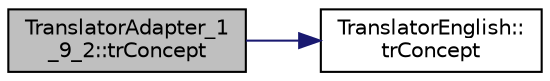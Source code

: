 digraph "TranslatorAdapter_1_9_2::trConcept"
{
 // LATEX_PDF_SIZE
  edge [fontname="Helvetica",fontsize="10",labelfontname="Helvetica",labelfontsize="10"];
  node [fontname="Helvetica",fontsize="10",shape=record];
  rankdir="LR";
  Node1 [label="TranslatorAdapter_1\l_9_2::trConcept",height=0.2,width=0.4,color="black", fillcolor="grey75", style="filled", fontcolor="black",tooltip=" "];
  Node1 -> Node2 [color="midnightblue",fontsize="10",style="solid",fontname="Helvetica"];
  Node2 [label="TranslatorEnglish::\ltrConcept",height=0.2,width=0.4,color="black", fillcolor="white", style="filled",URL="$classTranslatorEnglish.html#a51ad4a8d432587ca59adb52937ecaba9",tooltip=" "];
}
